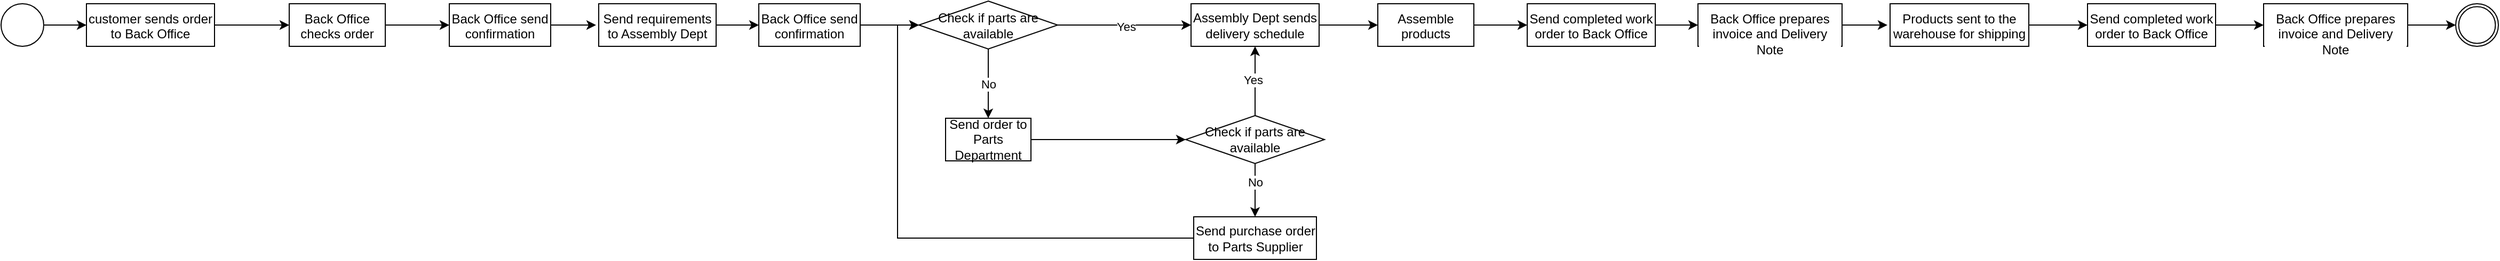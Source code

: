 <mxfile version="22.0.4" type="github">
  <diagram name="第 1 页" id="AY51i_A_MkKj_7NZBsh-">
    <mxGraphModel dx="2990" dy="2045" grid="1" gridSize="10" guides="1" tooltips="1" connect="1" arrows="1" fold="1" page="1" pageScale="1" pageWidth="827" pageHeight="1169" math="0" shadow="0">
      <root>
        <mxCell id="0" />
        <mxCell id="1" parent="0" />
        <mxCell id="evm5p4zeYILCIpBnaeN9-2" value="" style="edgeStyle=orthogonalEdgeStyle;rounded=0;orthogonalLoop=1;jettySize=auto;html=1;" edge="1" parent="1" source="evm5p4zeYILCIpBnaeN9-3" target="evm5p4zeYILCIpBnaeN9-5">
          <mxGeometry relative="1" as="geometry" />
        </mxCell>
        <mxCell id="evm5p4zeYILCIpBnaeN9-3" value="" style="points=[[0.145,0.145,0],[0.5,0,0],[0.855,0.145,0],[1,0.5,0],[0.855,0.855,0],[0.5,1,0],[0.145,0.855,0],[0,0.5,0]];shape=mxgraph.bpmn.event;html=1;verticalLabelPosition=bottom;labelBackgroundColor=#ffffff;verticalAlign=top;align=center;perimeter=ellipsePerimeter;outlineConnect=0;aspect=fixed;outline=standard;symbol=general;" vertex="1" parent="1">
          <mxGeometry x="30" y="302.5" width="40" height="40" as="geometry" />
        </mxCell>
        <mxCell id="evm5p4zeYILCIpBnaeN9-4" value="" style="edgeStyle=orthogonalEdgeStyle;rounded=0;orthogonalLoop=1;jettySize=auto;html=1;" edge="1" parent="1" source="evm5p4zeYILCIpBnaeN9-5" target="evm5p4zeYILCIpBnaeN9-7">
          <mxGeometry relative="1" as="geometry" />
        </mxCell>
        <mxCell id="evm5p4zeYILCIpBnaeN9-5" value="customer sends order to Back Office" style="whiteSpace=wrap;html=1;verticalAlign=top;labelBackgroundColor=#ffffff;" vertex="1" parent="1">
          <mxGeometry x="110" y="302.5" width="120" height="40" as="geometry" />
        </mxCell>
        <mxCell id="evm5p4zeYILCIpBnaeN9-6" value="" style="edgeStyle=orthogonalEdgeStyle;rounded=0;orthogonalLoop=1;jettySize=auto;html=1;" edge="1" parent="1" source="evm5p4zeYILCIpBnaeN9-7" target="evm5p4zeYILCIpBnaeN9-9">
          <mxGeometry relative="1" as="geometry" />
        </mxCell>
        <mxCell id="evm5p4zeYILCIpBnaeN9-7" value="Back Office checks order" style="whiteSpace=wrap;html=1;verticalAlign=top;labelBackgroundColor=#ffffff;" vertex="1" parent="1">
          <mxGeometry x="300" y="302.5" width="90" height="40" as="geometry" />
        </mxCell>
        <mxCell id="evm5p4zeYILCIpBnaeN9-8" value="" style="edgeStyle=orthogonalEdgeStyle;rounded=0;orthogonalLoop=1;jettySize=auto;html=1;" edge="1" parent="1" source="evm5p4zeYILCIpBnaeN9-9">
          <mxGeometry relative="1" as="geometry">
            <mxPoint x="587.5" y="322.5" as="targetPoint" />
          </mxGeometry>
        </mxCell>
        <mxCell id="evm5p4zeYILCIpBnaeN9-9" value="Back Office send confirmation" style="whiteSpace=wrap;html=1;verticalAlign=top;labelBackgroundColor=#ffffff;" vertex="1" parent="1">
          <mxGeometry x="450" y="302.5" width="95" height="40" as="geometry" />
        </mxCell>
        <mxCell id="evm5p4zeYILCIpBnaeN9-61" style="edgeStyle=orthogonalEdgeStyle;rounded=0;orthogonalLoop=1;jettySize=auto;html=1;entryX=0;entryY=0.5;entryDx=0;entryDy=0;" edge="1" parent="1" source="evm5p4zeYILCIpBnaeN9-11" target="evm5p4zeYILCIpBnaeN9-37">
          <mxGeometry relative="1" as="geometry" />
        </mxCell>
        <mxCell id="evm5p4zeYILCIpBnaeN9-11" value="Assembly Dept sends delivery schedule" style="rounded=0;whiteSpace=wrap;html=1;" vertex="1" parent="1">
          <mxGeometry x="1145" y="302.5" width="120" height="40" as="geometry" />
        </mxCell>
        <mxCell id="evm5p4zeYILCIpBnaeN9-30" style="edgeStyle=orthogonalEdgeStyle;rounded=0;orthogonalLoop=1;jettySize=auto;html=1;entryX=0;entryY=0.5;entryDx=0;entryDy=0;" edge="1" parent="1" source="evm5p4zeYILCIpBnaeN9-13" target="evm5p4zeYILCIpBnaeN9-29">
          <mxGeometry relative="1" as="geometry" />
        </mxCell>
        <mxCell id="evm5p4zeYILCIpBnaeN9-13" value="Send order to Parts Department" style="rounded=0;whiteSpace=wrap;html=1;" vertex="1" parent="1">
          <mxGeometry x="915" y="410" width="80" height="40" as="geometry" />
        </mxCell>
        <mxCell id="evm5p4zeYILCIpBnaeN9-15" style="edgeStyle=orthogonalEdgeStyle;rounded=0;orthogonalLoop=1;jettySize=auto;html=1;entryX=0;entryY=0.5;entryDx=0;entryDy=0;" edge="1" parent="1" source="evm5p4zeYILCIpBnaeN9-19" target="evm5p4zeYILCIpBnaeN9-11">
          <mxGeometry relative="1" as="geometry" />
        </mxCell>
        <mxCell id="evm5p4zeYILCIpBnaeN9-16" value="Yes" style="edgeLabel;html=1;align=center;verticalAlign=middle;resizable=0;points=[];" vertex="1" connectable="0" parent="evm5p4zeYILCIpBnaeN9-15">
          <mxGeometry x="0.016" y="-1" relative="1" as="geometry">
            <mxPoint as="offset" />
          </mxGeometry>
        </mxCell>
        <mxCell id="evm5p4zeYILCIpBnaeN9-17" style="edgeStyle=orthogonalEdgeStyle;rounded=0;orthogonalLoop=1;jettySize=auto;html=1;" edge="1" parent="1" source="evm5p4zeYILCIpBnaeN9-19" target="evm5p4zeYILCIpBnaeN9-13">
          <mxGeometry relative="1" as="geometry">
            <mxPoint x="940" y="210" as="targetPoint" />
          </mxGeometry>
        </mxCell>
        <mxCell id="evm5p4zeYILCIpBnaeN9-27" value="No" style="edgeLabel;html=1;align=center;verticalAlign=middle;resizable=0;points=[];" vertex="1" connectable="0" parent="evm5p4zeYILCIpBnaeN9-17">
          <mxGeometry x="0.005" y="-1" relative="1" as="geometry">
            <mxPoint x="1" as="offset" />
          </mxGeometry>
        </mxCell>
        <mxCell id="evm5p4zeYILCIpBnaeN9-19" value="Check if parts are available" style="rhombus;whiteSpace=wrap;html=1;" vertex="1" parent="1">
          <mxGeometry x="890" y="300" width="130" height="45" as="geometry" />
        </mxCell>
        <mxCell id="evm5p4zeYILCIpBnaeN9-20" value="" style="points=[[0.145,0.145,0],[0.5,0,0],[0.855,0.145,0],[1,0.5,0],[0.855,0.855,0],[0.5,1,0],[0.145,0.855,0],[0,0.5,0]];shape=mxgraph.bpmn.event;html=1;verticalLabelPosition=bottom;labelBackgroundColor=#ffffff;verticalAlign=top;align=center;perimeter=ellipsePerimeter;outlineConnect=0;aspect=fixed;outline=throwing;symbol=general;" vertex="1" parent="1">
          <mxGeometry x="2330" y="302.5" width="40" height="40" as="geometry" />
        </mxCell>
        <mxCell id="evm5p4zeYILCIpBnaeN9-22" value="" style="edgeStyle=orthogonalEdgeStyle;rounded=0;orthogonalLoop=1;jettySize=auto;html=1;" edge="1" parent="1" source="evm5p4zeYILCIpBnaeN9-23" target="evm5p4zeYILCIpBnaeN9-24">
          <mxGeometry relative="1" as="geometry" />
        </mxCell>
        <mxCell id="evm5p4zeYILCIpBnaeN9-23" value="Send requirements to Assembly Dept" style="whiteSpace=wrap;html=1;verticalAlign=top;labelBackgroundColor=#ffffff;" vertex="1" parent="1">
          <mxGeometry x="590" y="302.5" width="110" height="40" as="geometry" />
        </mxCell>
        <mxCell id="evm5p4zeYILCIpBnaeN9-25" style="edgeStyle=orthogonalEdgeStyle;rounded=0;orthogonalLoop=1;jettySize=auto;html=1;" edge="1" parent="1" source="evm5p4zeYILCIpBnaeN9-24" target="evm5p4zeYILCIpBnaeN9-19">
          <mxGeometry relative="1" as="geometry" />
        </mxCell>
        <mxCell id="evm5p4zeYILCIpBnaeN9-24" value="Back Office send confirmation" style="whiteSpace=wrap;html=1;verticalAlign=top;labelBackgroundColor=#ffffff;" vertex="1" parent="1">
          <mxGeometry x="740" y="302.5" width="95" height="40" as="geometry" />
        </mxCell>
        <mxCell id="evm5p4zeYILCIpBnaeN9-31" style="edgeStyle=orthogonalEdgeStyle;rounded=0;orthogonalLoop=1;jettySize=auto;html=1;entryX=0.5;entryY=1;entryDx=0;entryDy=0;" edge="1" parent="1" source="evm5p4zeYILCIpBnaeN9-29" target="evm5p4zeYILCIpBnaeN9-11">
          <mxGeometry relative="1" as="geometry" />
        </mxCell>
        <mxCell id="evm5p4zeYILCIpBnaeN9-32" value="Yes" style="edgeLabel;html=1;align=center;verticalAlign=middle;resizable=0;points=[];" vertex="1" connectable="0" parent="evm5p4zeYILCIpBnaeN9-31">
          <mxGeometry x="0.031" y="2" relative="1" as="geometry">
            <mxPoint as="offset" />
          </mxGeometry>
        </mxCell>
        <mxCell id="evm5p4zeYILCIpBnaeN9-35" style="edgeStyle=orthogonalEdgeStyle;rounded=0;orthogonalLoop=1;jettySize=auto;html=1;exitX=0.5;exitY=1;exitDx=0;exitDy=0;" edge="1" parent="1" source="evm5p4zeYILCIpBnaeN9-29" target="evm5p4zeYILCIpBnaeN9-33">
          <mxGeometry relative="1" as="geometry" />
        </mxCell>
        <mxCell id="evm5p4zeYILCIpBnaeN9-29" value="Check if parts are available" style="rhombus;whiteSpace=wrap;html=1;" vertex="1" parent="1">
          <mxGeometry x="1140" y="407.5" width="130" height="45" as="geometry" />
        </mxCell>
        <mxCell id="evm5p4zeYILCIpBnaeN9-64" style="edgeStyle=orthogonalEdgeStyle;rounded=0;orthogonalLoop=1;jettySize=auto;html=1;entryX=0;entryY=0.5;entryDx=0;entryDy=0;" edge="1" parent="1" source="evm5p4zeYILCIpBnaeN9-33" target="evm5p4zeYILCIpBnaeN9-19">
          <mxGeometry relative="1" as="geometry">
            <mxPoint x="880" y="320" as="targetPoint" />
          </mxGeometry>
        </mxCell>
        <mxCell id="evm5p4zeYILCIpBnaeN9-33" value="Send purchase order to Parts Supplier" style="rounded=0;whiteSpace=wrap;html=1;" vertex="1" parent="1">
          <mxGeometry x="1147.5" y="502.5" width="115" height="40" as="geometry" />
        </mxCell>
        <mxCell id="evm5p4zeYILCIpBnaeN9-34" value="No" style="edgeLabel;html=1;align=center;verticalAlign=middle;resizable=0;points=[];" vertex="1" connectable="0" parent="1">
          <mxGeometry x="1205" y="470" as="geometry" />
        </mxCell>
        <mxCell id="evm5p4zeYILCIpBnaeN9-36" value="" style="edgeStyle=orthogonalEdgeStyle;rounded=0;orthogonalLoop=1;jettySize=auto;html=1;" edge="1" parent="1" source="evm5p4zeYILCIpBnaeN9-37" target="evm5p4zeYILCIpBnaeN9-39">
          <mxGeometry relative="1" as="geometry" />
        </mxCell>
        <mxCell id="evm5p4zeYILCIpBnaeN9-37" value="Assemble products" style="whiteSpace=wrap;html=1;verticalAlign=top;labelBackgroundColor=#ffffff;" vertex="1" parent="1">
          <mxGeometry x="1320" y="302.5" width="90" height="40" as="geometry" />
        </mxCell>
        <mxCell id="evm5p4zeYILCIpBnaeN9-38" value="" style="edgeStyle=orthogonalEdgeStyle;rounded=0;orthogonalLoop=1;jettySize=auto;html=1;" edge="1" parent="1" source="evm5p4zeYILCIpBnaeN9-39" target="evm5p4zeYILCIpBnaeN9-41">
          <mxGeometry relative="1" as="geometry" />
        </mxCell>
        <mxCell id="evm5p4zeYILCIpBnaeN9-39" value="Send completed work order to Back Office" style="whiteSpace=wrap;html=1;verticalAlign=top;labelBackgroundColor=#ffffff;" vertex="1" parent="1">
          <mxGeometry x="1460" y="302.5" width="120" height="40" as="geometry" />
        </mxCell>
        <mxCell id="evm5p4zeYILCIpBnaeN9-40" value="" style="edgeStyle=orthogonalEdgeStyle;rounded=0;orthogonalLoop=1;jettySize=auto;html=1;" edge="1" parent="1" source="evm5p4zeYILCIpBnaeN9-41">
          <mxGeometry relative="1" as="geometry">
            <mxPoint x="1797.5" y="322.5" as="targetPoint" />
          </mxGeometry>
        </mxCell>
        <mxCell id="evm5p4zeYILCIpBnaeN9-41" value="Back Office prepares invoice and Delivery Note" style="whiteSpace=wrap;html=1;verticalAlign=top;labelBackgroundColor=#ffffff;" vertex="1" parent="1">
          <mxGeometry x="1620" y="302.5" width="135" height="40" as="geometry" />
        </mxCell>
        <mxCell id="evm5p4zeYILCIpBnaeN9-49" style="edgeStyle=orthogonalEdgeStyle;rounded=0;orthogonalLoop=1;jettySize=auto;html=1;entryX=0;entryY=0.5;entryDx=0;entryDy=0;" edge="1" parent="1" source="evm5p4zeYILCIpBnaeN9-43" target="evm5p4zeYILCIpBnaeN9-45">
          <mxGeometry relative="1" as="geometry" />
        </mxCell>
        <mxCell id="evm5p4zeYILCIpBnaeN9-43" value="Products sent to the warehouse for shipping" style="whiteSpace=wrap;html=1;verticalAlign=top;labelBackgroundColor=#ffffff;" vertex="1" parent="1">
          <mxGeometry x="1800" y="302.5" width="130" height="40" as="geometry" />
        </mxCell>
        <mxCell id="evm5p4zeYILCIpBnaeN9-44" value="" style="edgeStyle=orthogonalEdgeStyle;rounded=0;orthogonalLoop=1;jettySize=auto;html=1;" edge="1" parent="1" source="evm5p4zeYILCIpBnaeN9-45" target="evm5p4zeYILCIpBnaeN9-46">
          <mxGeometry relative="1" as="geometry" />
        </mxCell>
        <mxCell id="evm5p4zeYILCIpBnaeN9-45" value="Send completed work order to Back Office" style="whiteSpace=wrap;html=1;verticalAlign=top;labelBackgroundColor=#ffffff;" vertex="1" parent="1">
          <mxGeometry x="1985" y="302.5" width="120" height="40" as="geometry" />
        </mxCell>
        <mxCell id="evm5p4zeYILCIpBnaeN9-46" value="Back Office prepares invoice and Delivery Note" style="whiteSpace=wrap;html=1;verticalAlign=top;labelBackgroundColor=#ffffff;" vertex="1" parent="1">
          <mxGeometry x="2150" y="302.5" width="135" height="40" as="geometry" />
        </mxCell>
        <mxCell id="evm5p4zeYILCIpBnaeN9-63" style="edgeStyle=orthogonalEdgeStyle;rounded=0;orthogonalLoop=1;jettySize=auto;html=1;entryX=0;entryY=0.5;entryDx=0;entryDy=0;entryPerimeter=0;" edge="1" parent="1" source="evm5p4zeYILCIpBnaeN9-46" target="evm5p4zeYILCIpBnaeN9-20">
          <mxGeometry relative="1" as="geometry" />
        </mxCell>
      </root>
    </mxGraphModel>
  </diagram>
</mxfile>
